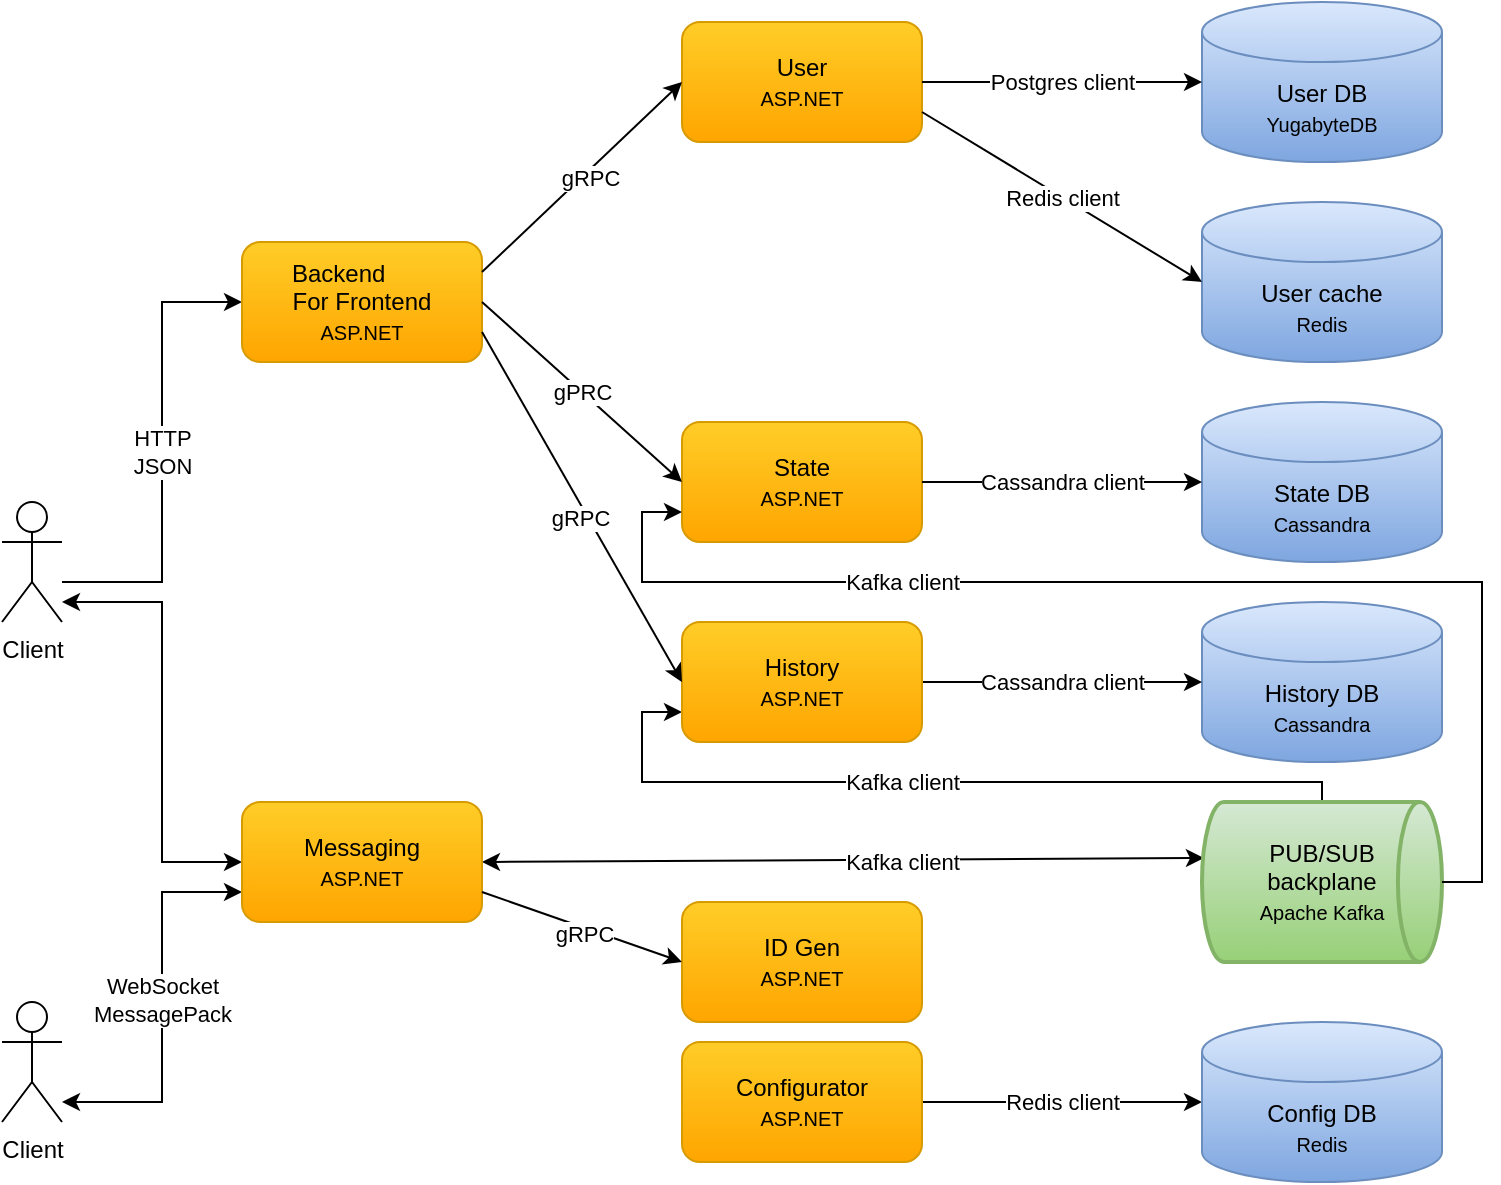 <mxfile version="21.6.5" type="device">
  <diagram id="G4t1x3i_cumIOjZ8GDXV" name="Page-1">
    <mxGraphModel dx="2020" dy="1203" grid="1" gridSize="10" guides="1" tooltips="1" connect="1" arrows="1" fold="1" page="1" pageScale="1" pageWidth="850" pageHeight="1100" math="0" shadow="0">
      <root>
        <mxCell id="0" />
        <mxCell id="1" parent="0" />
        <mxCell id="4NMri5ObQx2eB0Vx6lmc-10" value="" style="edgeStyle=orthogonalEdgeStyle;rounded=0;orthogonalLoop=1;jettySize=auto;html=1;entryX=0;entryY=0.5;entryDx=0;entryDy=0;startArrow=classic;startFill=1;" parent="1" source="4NMri5ObQx2eB0Vx6lmc-1" target="4NMri5ObQx2eB0Vx6lmc-4" edge="1">
          <mxGeometry relative="1" as="geometry">
            <Array as="points">
              <mxPoint x="120" y="340" />
              <mxPoint x="120" y="470" />
            </Array>
          </mxGeometry>
        </mxCell>
        <mxCell id="ENQS6q1PjWJlhAXhEhIM-2" value="HTTP&lt;br&gt;JSON" style="edgeStyle=orthogonalEdgeStyle;rounded=0;orthogonalLoop=1;jettySize=auto;html=1;entryX=0;entryY=0.5;entryDx=0;entryDy=0;" parent="1" source="4NMri5ObQx2eB0Vx6lmc-1" target="8u_ZxKzGpFRI09v13LqC-1" edge="1">
          <mxGeometry relative="1" as="geometry">
            <Array as="points">
              <mxPoint x="120" y="330" />
              <mxPoint x="120" y="190" />
            </Array>
          </mxGeometry>
        </mxCell>
        <mxCell id="4NMri5ObQx2eB0Vx6lmc-1" value="Client" style="shape=umlActor;verticalLabelPosition=bottom;verticalAlign=top;html=1;outlineConnect=0;" parent="1" vertex="1">
          <mxGeometry x="40" y="290" width="30" height="60" as="geometry" />
        </mxCell>
        <mxCell id="4NMri5ObQx2eB0Vx6lmc-13" value="WebSocket&lt;br&gt;MessagePack" style="edgeStyle=orthogonalEdgeStyle;rounded=0;orthogonalLoop=1;jettySize=auto;html=1;entryX=0;entryY=0.75;entryDx=0;entryDy=0;startArrow=classic;startFill=1;" parent="1" source="4NMri5ObQx2eB0Vx6lmc-3" target="4NMri5ObQx2eB0Vx6lmc-4" edge="1">
          <mxGeometry x="0.035" relative="1" as="geometry">
            <mxPoint as="offset" />
            <Array as="points">
              <mxPoint x="120" y="590" />
              <mxPoint x="120" y="485" />
            </Array>
          </mxGeometry>
        </mxCell>
        <mxCell id="4NMri5ObQx2eB0Vx6lmc-3" value="Client" style="shape=umlActor;verticalLabelPosition=bottom;verticalAlign=top;html=1;outlineConnect=0;" parent="1" vertex="1">
          <mxGeometry x="40" y="540" width="30" height="60" as="geometry" />
        </mxCell>
        <mxCell id="4NMri5ObQx2eB0Vx6lmc-16" value="Kafka client" style="rounded=0;orthogonalLoop=1;jettySize=auto;html=1;entryX=0.008;entryY=0.35;entryDx=0;entryDy=0;entryPerimeter=0;startArrow=classic;startFill=1;exitX=1;exitY=0.5;exitDx=0;exitDy=0;" parent="1" source="4NMri5ObQx2eB0Vx6lmc-4" target="4NMri5ObQx2eB0Vx6lmc-9" edge="1">
          <mxGeometry x="0.164" y="-1" relative="1" as="geometry">
            <mxPoint as="offset" />
          </mxGeometry>
        </mxCell>
        <mxCell id="4NMri5ObQx2eB0Vx6lmc-4" value="&lt;font style=&quot;&quot;&gt;Messaging&lt;br&gt;&lt;font style=&quot;font-size: 10px;&quot;&gt;ASP.NET&lt;/font&gt;&lt;br&gt;&lt;/font&gt;" style="rounded=1;whiteSpace=wrap;html=1;gradientColor=#ffa500;fillColor=#ffcd28;strokeColor=#d79b00;" parent="1" vertex="1">
          <mxGeometry x="160" y="440" width="120" height="60" as="geometry" />
        </mxCell>
        <mxCell id="Gfm62hS2zhEuvZ2v64Gk-10" value="Kafka client" style="edgeStyle=orthogonalEdgeStyle;rounded=0;orthogonalLoop=1;jettySize=auto;html=1;entryX=0;entryY=0.75;entryDx=0;entryDy=0;exitX=0.5;exitY=0;exitDx=0;exitDy=0;exitPerimeter=0;" parent="1" source="4NMri5ObQx2eB0Vx6lmc-9" target="ENQS6q1PjWJlhAXhEhIM-1" edge="1">
          <mxGeometry x="0.086" relative="1" as="geometry">
            <mxPoint as="offset" />
            <Array as="points">
              <mxPoint x="700" y="430" />
              <mxPoint x="360" y="430" />
              <mxPoint x="360" y="395" />
            </Array>
          </mxGeometry>
        </mxCell>
        <mxCell id="4NMri5ObQx2eB0Vx6lmc-9" value="PUB/SUB&lt;br&gt;backplane&lt;br&gt;&lt;font style=&quot;font-size: 10px;&quot;&gt;Apache Kafka&lt;/font&gt;" style="strokeWidth=2;html=1;shape=mxgraph.flowchart.direct_data;whiteSpace=wrap;gradientColor=#97d077;fillColor=#d5e8d4;strokeColor=#82b366;" parent="1" vertex="1">
          <mxGeometry x="640" y="440" width="120" height="80" as="geometry" />
        </mxCell>
        <mxCell id="4NMri5ObQx2eB0Vx6lmc-20" value="History DB&lt;br&gt;&lt;font style=&quot;font-size: 10px;&quot;&gt;Cassandra&lt;/font&gt;" style="shape=cylinder3;whiteSpace=wrap;html=1;boundedLbl=1;backgroundOutline=1;size=15;gradientColor=#7ea6e0;fillColor=#dae8fc;strokeColor=#6c8ebf;" parent="1" vertex="1">
          <mxGeometry x="640" y="340" width="120" height="80" as="geometry" />
        </mxCell>
        <mxCell id="4NMri5ObQx2eB0Vx6lmc-25" value="&lt;font style=&quot;font-size: 11px&quot;&gt;Cassandra client&lt;br&gt;&lt;/font&gt;" style="rounded=0;orthogonalLoop=1;jettySize=auto;html=1;entryX=0;entryY=0.5;entryDx=0;entryDy=0;entryPerimeter=0;startArrow=none;startFill=0;exitX=1;exitY=0.5;exitDx=0;exitDy=0;" parent="1" source="ENQS6q1PjWJlhAXhEhIM-1" target="4NMri5ObQx2eB0Vx6lmc-20" edge="1">
          <mxGeometry relative="1" as="geometry">
            <mxPoint x="370" y="225" as="sourcePoint" />
            <mxPoint x="600" y="370" as="targetPoint" />
            <mxPoint as="offset" />
            <Array as="points" />
          </mxGeometry>
        </mxCell>
        <mxCell id="QVO6qr5AluIkjkF2SAql-7" value="Redis client" style="edgeStyle=orthogonalEdgeStyle;rounded=0;orthogonalLoop=1;jettySize=auto;html=1;entryX=0;entryY=0.5;entryDx=0;entryDy=0;entryPerimeter=0;exitX=1;exitY=0.5;exitDx=0;exitDy=0;" parent="1" source="Gfm62hS2zhEuvZ2v64Gk-13" target="QVO6qr5AluIkjkF2SAql-2" edge="1">
          <mxGeometry relative="1" as="geometry" />
        </mxCell>
        <mxCell id="Gfm62hS2zhEuvZ2v64Gk-13" value="Configurator&lt;br&gt;&lt;font style=&quot;font-size: 10px;&quot;&gt;ASP.NET&lt;/font&gt;" style="rounded=1;whiteSpace=wrap;html=1;gradientColor=#ffa500;fillColor=#ffcd28;strokeColor=#d79b00;" parent="1" vertex="1">
          <mxGeometry x="380" y="560" width="120" height="60" as="geometry" />
        </mxCell>
        <mxCell id="QVO6qr5AluIkjkF2SAql-2" value="Config DB&lt;br&gt;&lt;font style=&quot;font-size: 10px;&quot;&gt;Redis&lt;/font&gt;" style="shape=cylinder3;whiteSpace=wrap;html=1;boundedLbl=1;backgroundOutline=1;size=15;gradientColor=#7ea6e0;fillColor=#dae8fc;strokeColor=#6c8ebf;" parent="1" vertex="1">
          <mxGeometry x="640" y="550" width="120" height="80" as="geometry" />
        </mxCell>
        <mxCell id="ENQS6q1PjWJlhAXhEhIM-1" value="&lt;font style=&quot;&quot;&gt;History&lt;br&gt;&lt;font style=&quot;font-size: 10px;&quot;&gt;ASP.NET&lt;/font&gt;&lt;br&gt;&lt;/font&gt;" style="rounded=1;whiteSpace=wrap;html=1;gradientColor=#ffa500;fillColor=#ffcd28;strokeColor=#d79b00;" parent="1" vertex="1">
          <mxGeometry x="380" y="350" width="120" height="60" as="geometry" />
        </mxCell>
        <mxCell id="ugsCivUr18LWlaLhRu20-2" value="&lt;font style=&quot;&quot;&gt;ID Gen&lt;br&gt;&lt;font style=&quot;font-size: 10px;&quot;&gt;ASP.NET&lt;/font&gt;&lt;br&gt;&lt;/font&gt;" style="rounded=1;whiteSpace=wrap;html=1;gradientColor=#ffa500;fillColor=#ffcd28;strokeColor=#d79b00;" parent="1" vertex="1">
          <mxGeometry x="380" y="490" width="120" height="60" as="geometry" />
        </mxCell>
        <mxCell id="ugsCivUr18LWlaLhRu20-3" value="gRPC" style="endArrow=classic;html=1;exitX=1;exitY=0.75;exitDx=0;exitDy=0;entryX=0;entryY=0.5;entryDx=0;entryDy=0;" parent="1" source="4NMri5ObQx2eB0Vx6lmc-4" target="ugsCivUr18LWlaLhRu20-2" edge="1">
          <mxGeometry x="0.044" y="-3" width="50" height="50" relative="1" as="geometry">
            <mxPoint x="530" y="395" as="sourcePoint" />
            <mxPoint x="290" y="585" as="targetPoint" />
            <mxPoint as="offset" />
          </mxGeometry>
        </mxCell>
        <mxCell id="8u_ZxKzGpFRI09v13LqC-1" value="&lt;font style=&quot;&quot;&gt;Backend&amp;nbsp; &amp;nbsp; &amp;nbsp; &amp;nbsp;&lt;br&gt;For Frontend&lt;br&gt;&lt;font style=&quot;font-size: 10px;&quot;&gt;ASP.NET&lt;/font&gt;&lt;br&gt;&lt;/font&gt;" style="rounded=1;whiteSpace=wrap;html=1;gradientColor=#ffa500;fillColor=#ffcd28;strokeColor=#d79b00;" parent="1" vertex="1">
          <mxGeometry x="160" y="160" width="120" height="60" as="geometry" />
        </mxCell>
        <mxCell id="8u_ZxKzGpFRI09v13LqC-3" value="State DB&lt;br&gt;&lt;font style=&quot;font-size: 10px;&quot;&gt;Cassandra&lt;/font&gt;" style="shape=cylinder3;whiteSpace=wrap;html=1;boundedLbl=1;backgroundOutline=1;size=15;gradientColor=#7ea6e0;fillColor=#dae8fc;strokeColor=#6c8ebf;" parent="1" vertex="1">
          <mxGeometry x="640" y="240" width="120" height="80" as="geometry" />
        </mxCell>
        <mxCell id="8u_ZxKzGpFRI09v13LqC-4" value="&lt;font style=&quot;&quot;&gt;State&lt;br&gt;&lt;font style=&quot;font-size: 10px;&quot;&gt;ASP.NET&lt;/font&gt;&lt;br&gt;&lt;/font&gt;" style="rounded=1;whiteSpace=wrap;html=1;gradientColor=#ffa500;fillColor=#ffcd28;strokeColor=#d79b00;" parent="1" vertex="1">
          <mxGeometry x="380" y="250" width="120" height="60" as="geometry" />
        </mxCell>
        <mxCell id="8u_ZxKzGpFRI09v13LqC-5" value="Kafka client" style="edgeStyle=orthogonalEdgeStyle;rounded=0;orthogonalLoop=1;jettySize=auto;html=1;exitX=1;exitY=0.5;exitDx=0;exitDy=0;exitPerimeter=0;entryX=0;entryY=0.75;entryDx=0;entryDy=0;" parent="1" source="4NMri5ObQx2eB0Vx6lmc-9" target="8u_ZxKzGpFRI09v13LqC-4" edge="1">
          <mxGeometry x="0.426" relative="1" as="geometry">
            <mxPoint as="offset" />
            <Array as="points">
              <mxPoint x="780" y="480" />
              <mxPoint x="780" y="330" />
              <mxPoint x="360" y="330" />
              <mxPoint x="360" y="295" />
            </Array>
            <mxPoint x="570" y="500" as="sourcePoint" />
            <mxPoint x="360" y="290" as="targetPoint" />
          </mxGeometry>
        </mxCell>
        <mxCell id="8u_ZxKzGpFRI09v13LqC-7" value="&lt;font style=&quot;font-size: 11px&quot;&gt;Cassandra client&lt;br&gt;&lt;/font&gt;" style="rounded=0;orthogonalLoop=1;jettySize=auto;html=1;entryX=0;entryY=0.5;entryDx=0;entryDy=0;entryPerimeter=0;startArrow=none;startFill=0;exitX=1;exitY=0.5;exitDx=0;exitDy=0;" parent="1" source="8u_ZxKzGpFRI09v13LqC-4" target="8u_ZxKzGpFRI09v13LqC-3" edge="1">
          <mxGeometry relative="1" as="geometry">
            <mxPoint x="480" y="250" as="sourcePoint" />
            <mxPoint x="560" y="250" as="targetPoint" />
            <mxPoint as="offset" />
            <Array as="points" />
          </mxGeometry>
        </mxCell>
        <mxCell id="8u_ZxKzGpFRI09v13LqC-8" value="gRPC" style="endArrow=classic;html=1;exitX=1;exitY=0.75;exitDx=0;exitDy=0;entryX=0;entryY=0.5;entryDx=0;entryDy=0;" parent="1" source="8u_ZxKzGpFRI09v13LqC-1" target="ENQS6q1PjWJlhAXhEhIM-1" edge="1">
          <mxGeometry x="0.044" y="-3" width="50" height="50" relative="1" as="geometry">
            <mxPoint x="290" y="485" as="sourcePoint" />
            <mxPoint x="370" y="550" as="targetPoint" />
            <mxPoint as="offset" />
          </mxGeometry>
        </mxCell>
        <mxCell id="8u_ZxKzGpFRI09v13LqC-9" value="gPRC" style="endArrow=classic;html=1;entryX=0;entryY=0.5;entryDx=0;entryDy=0;exitX=1;exitY=0.5;exitDx=0;exitDy=0;" parent="1" source="8u_ZxKzGpFRI09v13LqC-1" target="8u_ZxKzGpFRI09v13LqC-4" edge="1">
          <mxGeometry width="50" height="50" relative="1" as="geometry">
            <mxPoint x="280" y="280" as="sourcePoint" />
            <mxPoint x="330" y="230" as="targetPoint" />
            <mxPoint as="offset" />
          </mxGeometry>
        </mxCell>
        <mxCell id="u7EXwUm9e5_MvhXn00Du-1" value="&lt;font style=&quot;&quot;&gt;User&lt;br&gt;&lt;font style=&quot;font-size: 10px;&quot;&gt;ASP.NET&lt;/font&gt;&lt;br&gt;&lt;/font&gt;" style="rounded=1;whiteSpace=wrap;html=1;gradientColor=#ffa500;fillColor=#ffcd28;strokeColor=#d79b00;" parent="1" vertex="1">
          <mxGeometry x="380" y="50" width="120" height="60" as="geometry" />
        </mxCell>
        <mxCell id="u7EXwUm9e5_MvhXn00Du-4" value="User DB&lt;br&gt;&lt;font style=&quot;font-size: 10px;&quot;&gt;YugabyteDB&lt;/font&gt;" style="shape=cylinder3;whiteSpace=wrap;html=1;boundedLbl=1;backgroundOutline=1;size=15;gradientColor=#7ea6e0;fillColor=#dae8fc;strokeColor=#6c8ebf;" parent="1" vertex="1">
          <mxGeometry x="640" y="40" width="120" height="80" as="geometry" />
        </mxCell>
        <mxCell id="u7EXwUm9e5_MvhXn00Du-5" value="&lt;font style=&quot;font-size: 11px&quot;&gt;Postgres client&lt;br&gt;&lt;/font&gt;" style="rounded=0;orthogonalLoop=1;jettySize=auto;html=1;entryX=0;entryY=0.5;entryDx=0;entryDy=0;entryPerimeter=0;startArrow=none;startFill=0;" parent="1" target="u7EXwUm9e5_MvhXn00Du-4" edge="1">
          <mxGeometry relative="1" as="geometry">
            <mxPoint x="500" y="80" as="sourcePoint" />
            <mxPoint x="570" y="130" as="targetPoint" />
            <mxPoint as="offset" />
            <Array as="points" />
          </mxGeometry>
        </mxCell>
        <mxCell id="u7EXwUm9e5_MvhXn00Du-6" value="gRPC" style="endArrow=classic;html=1;entryX=0;entryY=0.5;entryDx=0;entryDy=0;exitX=1;exitY=0.25;exitDx=0;exitDy=0;" parent="1" source="8u_ZxKzGpFRI09v13LqC-1" target="u7EXwUm9e5_MvhXn00Du-1" edge="1">
          <mxGeometry x="0.044" y="-3" width="50" height="50" relative="1" as="geometry">
            <mxPoint x="290" y="80" as="sourcePoint" />
            <mxPoint x="390" y="330" as="targetPoint" />
            <mxPoint as="offset" />
          </mxGeometry>
        </mxCell>
        <mxCell id="7EwOq6zEv6Zy1WjIkMXU-1" value="User cache&lt;br&gt;&lt;font style=&quot;font-size: 10px;&quot;&gt;Redis&lt;/font&gt;" style="shape=cylinder3;whiteSpace=wrap;html=1;boundedLbl=1;backgroundOutline=1;size=15;gradientColor=#7ea6e0;fillColor=#dae8fc;strokeColor=#6c8ebf;" vertex="1" parent="1">
          <mxGeometry x="640" y="140" width="120" height="80" as="geometry" />
        </mxCell>
        <mxCell id="7EwOq6zEv6Zy1WjIkMXU-2" value="Redis client" style="rounded=0;orthogonalLoop=1;jettySize=auto;html=1;entryX=0;entryY=0.5;entryDx=0;entryDy=0;entryPerimeter=0;exitX=1;exitY=0.75;exitDx=0;exitDy=0;" edge="1" parent="1" source="u7EXwUm9e5_MvhXn00Du-1" target="7EwOq6zEv6Zy1WjIkMXU-1">
          <mxGeometry relative="1" as="geometry">
            <mxPoint x="510" y="600" as="sourcePoint" />
            <mxPoint x="650" y="600" as="targetPoint" />
          </mxGeometry>
        </mxCell>
      </root>
    </mxGraphModel>
  </diagram>
</mxfile>
